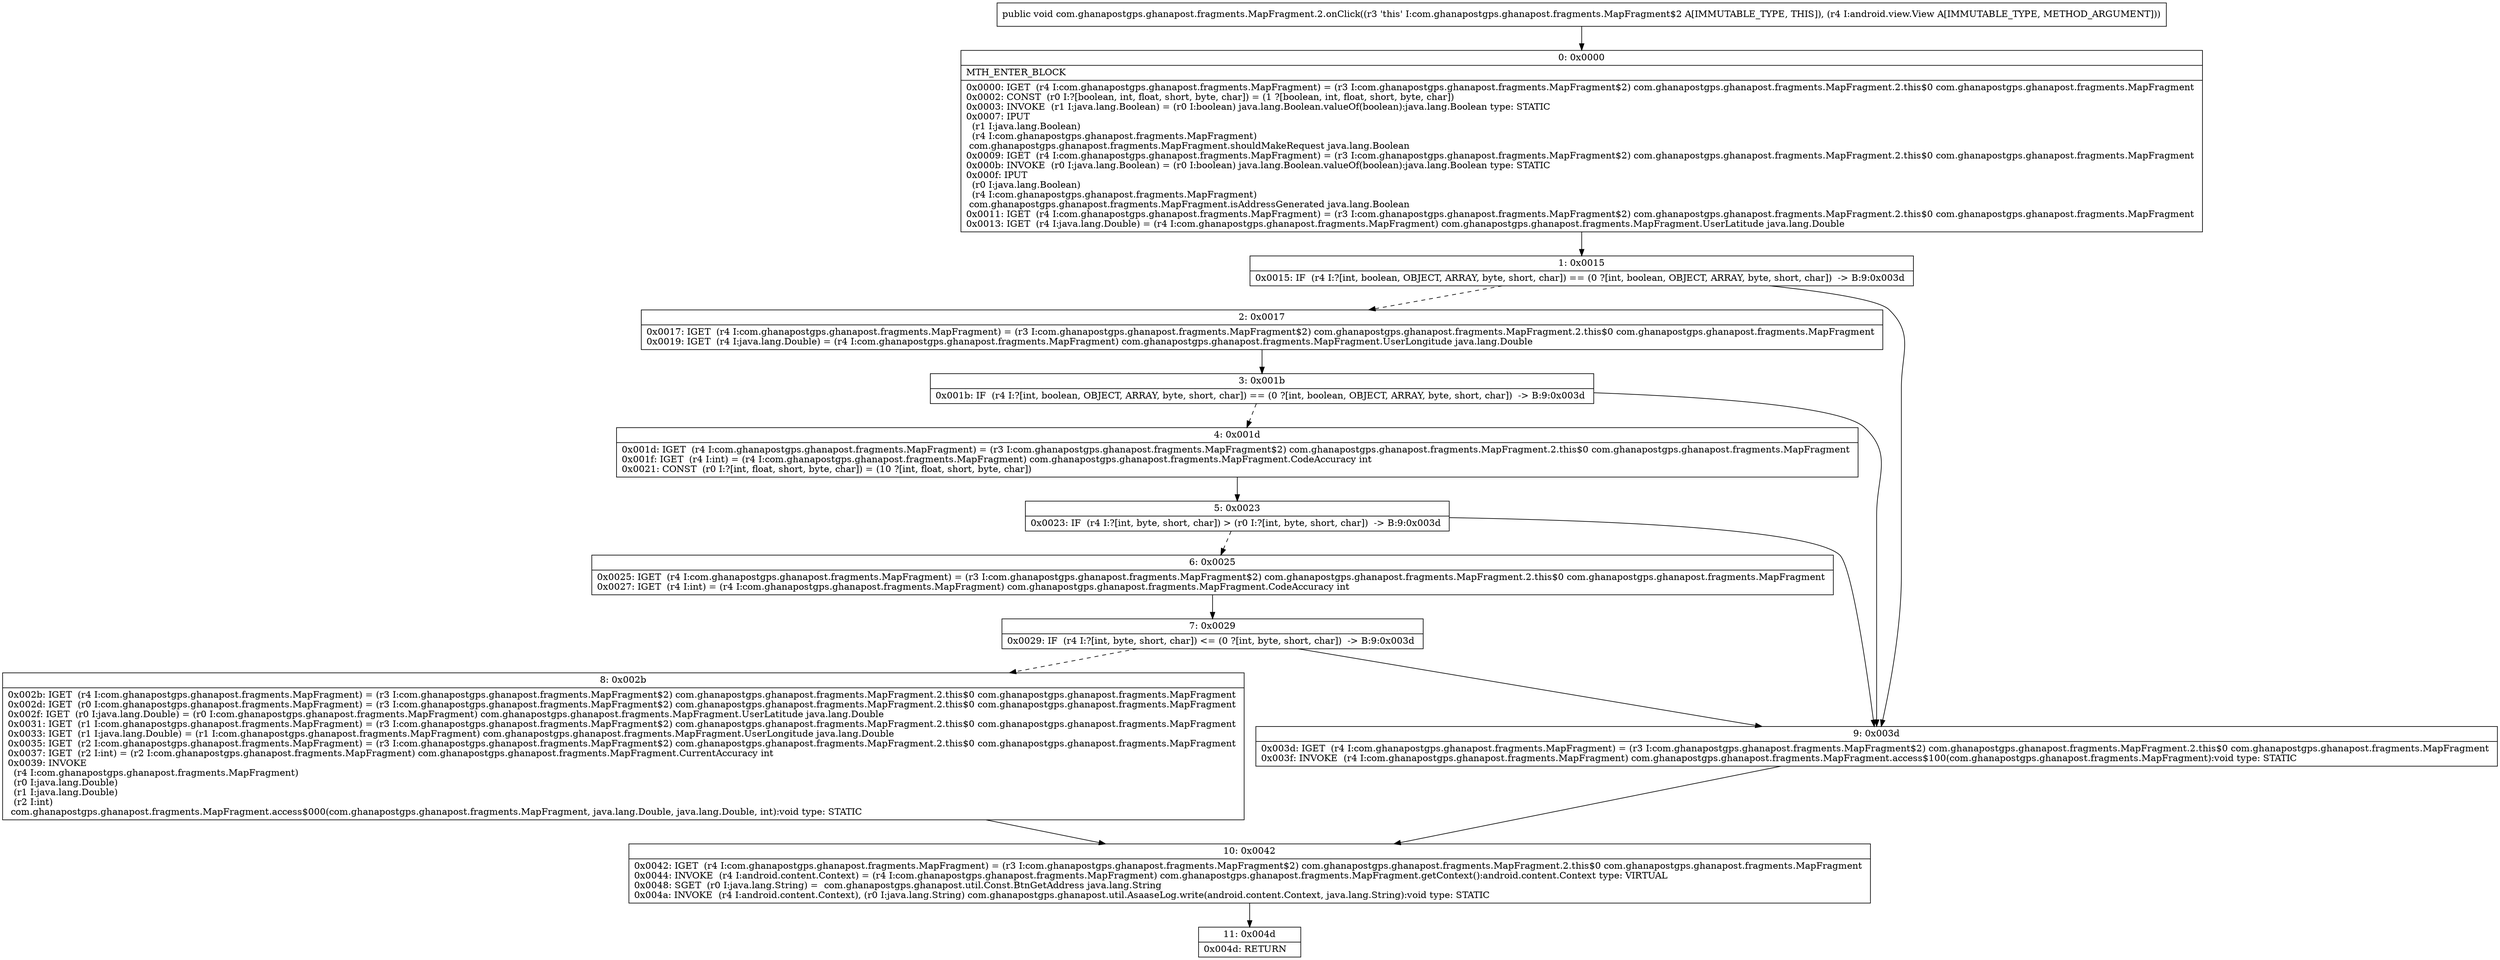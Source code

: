 digraph "CFG forcom.ghanapostgps.ghanapost.fragments.MapFragment.2.onClick(Landroid\/view\/View;)V" {
Node_0 [shape=record,label="{0\:\ 0x0000|MTH_ENTER_BLOCK\l|0x0000: IGET  (r4 I:com.ghanapostgps.ghanapost.fragments.MapFragment) = (r3 I:com.ghanapostgps.ghanapost.fragments.MapFragment$2) com.ghanapostgps.ghanapost.fragments.MapFragment.2.this$0 com.ghanapostgps.ghanapost.fragments.MapFragment \l0x0002: CONST  (r0 I:?[boolean, int, float, short, byte, char]) = (1 ?[boolean, int, float, short, byte, char]) \l0x0003: INVOKE  (r1 I:java.lang.Boolean) = (r0 I:boolean) java.lang.Boolean.valueOf(boolean):java.lang.Boolean type: STATIC \l0x0007: IPUT  \l  (r1 I:java.lang.Boolean)\l  (r4 I:com.ghanapostgps.ghanapost.fragments.MapFragment)\l com.ghanapostgps.ghanapost.fragments.MapFragment.shouldMakeRequest java.lang.Boolean \l0x0009: IGET  (r4 I:com.ghanapostgps.ghanapost.fragments.MapFragment) = (r3 I:com.ghanapostgps.ghanapost.fragments.MapFragment$2) com.ghanapostgps.ghanapost.fragments.MapFragment.2.this$0 com.ghanapostgps.ghanapost.fragments.MapFragment \l0x000b: INVOKE  (r0 I:java.lang.Boolean) = (r0 I:boolean) java.lang.Boolean.valueOf(boolean):java.lang.Boolean type: STATIC \l0x000f: IPUT  \l  (r0 I:java.lang.Boolean)\l  (r4 I:com.ghanapostgps.ghanapost.fragments.MapFragment)\l com.ghanapostgps.ghanapost.fragments.MapFragment.isAddressGenerated java.lang.Boolean \l0x0011: IGET  (r4 I:com.ghanapostgps.ghanapost.fragments.MapFragment) = (r3 I:com.ghanapostgps.ghanapost.fragments.MapFragment$2) com.ghanapostgps.ghanapost.fragments.MapFragment.2.this$0 com.ghanapostgps.ghanapost.fragments.MapFragment \l0x0013: IGET  (r4 I:java.lang.Double) = (r4 I:com.ghanapostgps.ghanapost.fragments.MapFragment) com.ghanapostgps.ghanapost.fragments.MapFragment.UserLatitude java.lang.Double \l}"];
Node_1 [shape=record,label="{1\:\ 0x0015|0x0015: IF  (r4 I:?[int, boolean, OBJECT, ARRAY, byte, short, char]) == (0 ?[int, boolean, OBJECT, ARRAY, byte, short, char])  \-\> B:9:0x003d \l}"];
Node_2 [shape=record,label="{2\:\ 0x0017|0x0017: IGET  (r4 I:com.ghanapostgps.ghanapost.fragments.MapFragment) = (r3 I:com.ghanapostgps.ghanapost.fragments.MapFragment$2) com.ghanapostgps.ghanapost.fragments.MapFragment.2.this$0 com.ghanapostgps.ghanapost.fragments.MapFragment \l0x0019: IGET  (r4 I:java.lang.Double) = (r4 I:com.ghanapostgps.ghanapost.fragments.MapFragment) com.ghanapostgps.ghanapost.fragments.MapFragment.UserLongitude java.lang.Double \l}"];
Node_3 [shape=record,label="{3\:\ 0x001b|0x001b: IF  (r4 I:?[int, boolean, OBJECT, ARRAY, byte, short, char]) == (0 ?[int, boolean, OBJECT, ARRAY, byte, short, char])  \-\> B:9:0x003d \l}"];
Node_4 [shape=record,label="{4\:\ 0x001d|0x001d: IGET  (r4 I:com.ghanapostgps.ghanapost.fragments.MapFragment) = (r3 I:com.ghanapostgps.ghanapost.fragments.MapFragment$2) com.ghanapostgps.ghanapost.fragments.MapFragment.2.this$0 com.ghanapostgps.ghanapost.fragments.MapFragment \l0x001f: IGET  (r4 I:int) = (r4 I:com.ghanapostgps.ghanapost.fragments.MapFragment) com.ghanapostgps.ghanapost.fragments.MapFragment.CodeAccuracy int \l0x0021: CONST  (r0 I:?[int, float, short, byte, char]) = (10 ?[int, float, short, byte, char]) \l}"];
Node_5 [shape=record,label="{5\:\ 0x0023|0x0023: IF  (r4 I:?[int, byte, short, char]) \> (r0 I:?[int, byte, short, char])  \-\> B:9:0x003d \l}"];
Node_6 [shape=record,label="{6\:\ 0x0025|0x0025: IGET  (r4 I:com.ghanapostgps.ghanapost.fragments.MapFragment) = (r3 I:com.ghanapostgps.ghanapost.fragments.MapFragment$2) com.ghanapostgps.ghanapost.fragments.MapFragment.2.this$0 com.ghanapostgps.ghanapost.fragments.MapFragment \l0x0027: IGET  (r4 I:int) = (r4 I:com.ghanapostgps.ghanapost.fragments.MapFragment) com.ghanapostgps.ghanapost.fragments.MapFragment.CodeAccuracy int \l}"];
Node_7 [shape=record,label="{7\:\ 0x0029|0x0029: IF  (r4 I:?[int, byte, short, char]) \<= (0 ?[int, byte, short, char])  \-\> B:9:0x003d \l}"];
Node_8 [shape=record,label="{8\:\ 0x002b|0x002b: IGET  (r4 I:com.ghanapostgps.ghanapost.fragments.MapFragment) = (r3 I:com.ghanapostgps.ghanapost.fragments.MapFragment$2) com.ghanapostgps.ghanapost.fragments.MapFragment.2.this$0 com.ghanapostgps.ghanapost.fragments.MapFragment \l0x002d: IGET  (r0 I:com.ghanapostgps.ghanapost.fragments.MapFragment) = (r3 I:com.ghanapostgps.ghanapost.fragments.MapFragment$2) com.ghanapostgps.ghanapost.fragments.MapFragment.2.this$0 com.ghanapostgps.ghanapost.fragments.MapFragment \l0x002f: IGET  (r0 I:java.lang.Double) = (r0 I:com.ghanapostgps.ghanapost.fragments.MapFragment) com.ghanapostgps.ghanapost.fragments.MapFragment.UserLatitude java.lang.Double \l0x0031: IGET  (r1 I:com.ghanapostgps.ghanapost.fragments.MapFragment) = (r3 I:com.ghanapostgps.ghanapost.fragments.MapFragment$2) com.ghanapostgps.ghanapost.fragments.MapFragment.2.this$0 com.ghanapostgps.ghanapost.fragments.MapFragment \l0x0033: IGET  (r1 I:java.lang.Double) = (r1 I:com.ghanapostgps.ghanapost.fragments.MapFragment) com.ghanapostgps.ghanapost.fragments.MapFragment.UserLongitude java.lang.Double \l0x0035: IGET  (r2 I:com.ghanapostgps.ghanapost.fragments.MapFragment) = (r3 I:com.ghanapostgps.ghanapost.fragments.MapFragment$2) com.ghanapostgps.ghanapost.fragments.MapFragment.2.this$0 com.ghanapostgps.ghanapost.fragments.MapFragment \l0x0037: IGET  (r2 I:int) = (r2 I:com.ghanapostgps.ghanapost.fragments.MapFragment) com.ghanapostgps.ghanapost.fragments.MapFragment.CurrentAccuracy int \l0x0039: INVOKE  \l  (r4 I:com.ghanapostgps.ghanapost.fragments.MapFragment)\l  (r0 I:java.lang.Double)\l  (r1 I:java.lang.Double)\l  (r2 I:int)\l com.ghanapostgps.ghanapost.fragments.MapFragment.access$000(com.ghanapostgps.ghanapost.fragments.MapFragment, java.lang.Double, java.lang.Double, int):void type: STATIC \l}"];
Node_9 [shape=record,label="{9\:\ 0x003d|0x003d: IGET  (r4 I:com.ghanapostgps.ghanapost.fragments.MapFragment) = (r3 I:com.ghanapostgps.ghanapost.fragments.MapFragment$2) com.ghanapostgps.ghanapost.fragments.MapFragment.2.this$0 com.ghanapostgps.ghanapost.fragments.MapFragment \l0x003f: INVOKE  (r4 I:com.ghanapostgps.ghanapost.fragments.MapFragment) com.ghanapostgps.ghanapost.fragments.MapFragment.access$100(com.ghanapostgps.ghanapost.fragments.MapFragment):void type: STATIC \l}"];
Node_10 [shape=record,label="{10\:\ 0x0042|0x0042: IGET  (r4 I:com.ghanapostgps.ghanapost.fragments.MapFragment) = (r3 I:com.ghanapostgps.ghanapost.fragments.MapFragment$2) com.ghanapostgps.ghanapost.fragments.MapFragment.2.this$0 com.ghanapostgps.ghanapost.fragments.MapFragment \l0x0044: INVOKE  (r4 I:android.content.Context) = (r4 I:com.ghanapostgps.ghanapost.fragments.MapFragment) com.ghanapostgps.ghanapost.fragments.MapFragment.getContext():android.content.Context type: VIRTUAL \l0x0048: SGET  (r0 I:java.lang.String) =  com.ghanapostgps.ghanapost.util.Const.BtnGetAddress java.lang.String \l0x004a: INVOKE  (r4 I:android.content.Context), (r0 I:java.lang.String) com.ghanapostgps.ghanapost.util.AsaaseLog.write(android.content.Context, java.lang.String):void type: STATIC \l}"];
Node_11 [shape=record,label="{11\:\ 0x004d|0x004d: RETURN   \l}"];
MethodNode[shape=record,label="{public void com.ghanapostgps.ghanapost.fragments.MapFragment.2.onClick((r3 'this' I:com.ghanapostgps.ghanapost.fragments.MapFragment$2 A[IMMUTABLE_TYPE, THIS]), (r4 I:android.view.View A[IMMUTABLE_TYPE, METHOD_ARGUMENT])) }"];
MethodNode -> Node_0;
Node_0 -> Node_1;
Node_1 -> Node_2[style=dashed];
Node_1 -> Node_9;
Node_2 -> Node_3;
Node_3 -> Node_4[style=dashed];
Node_3 -> Node_9;
Node_4 -> Node_5;
Node_5 -> Node_6[style=dashed];
Node_5 -> Node_9;
Node_6 -> Node_7;
Node_7 -> Node_8[style=dashed];
Node_7 -> Node_9;
Node_8 -> Node_10;
Node_9 -> Node_10;
Node_10 -> Node_11;
}

